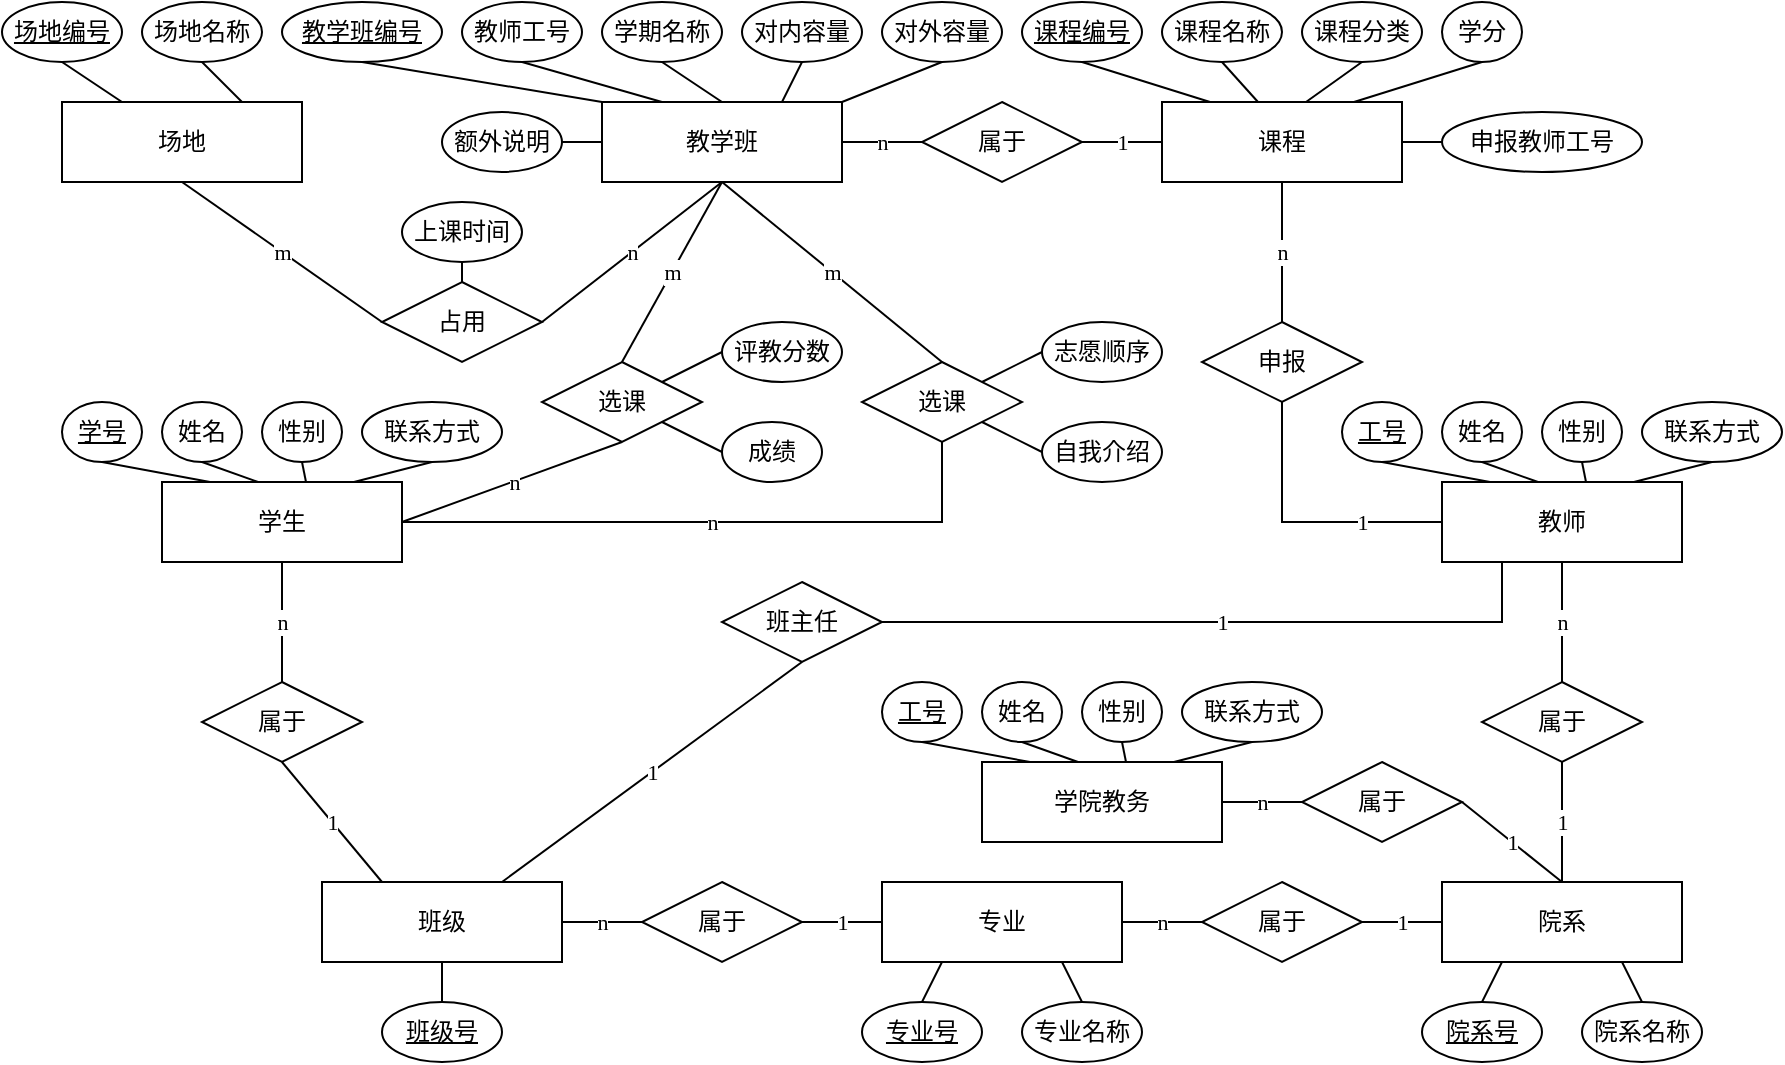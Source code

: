<mxfile version="24.7.17">
  <diagram id="R2lEEEUBdFMjLlhIrx00" name="Page-1">
    <mxGraphModel dx="1493" dy="1030" grid="1" gridSize="10" guides="1" tooltips="1" connect="1" arrows="1" fold="1" page="1" pageScale="1" pageWidth="1169" pageHeight="827" math="0" shadow="0" extFonts="Permanent Marker^https://fonts.googleapis.com/css?family=Permanent+Marker">
      <root>
        <mxCell id="0" />
        <mxCell id="1" parent="0" />
        <mxCell id="3BoCwt5KpNZVM9zIBBHS-1" value="学生" style="rounded=0;whiteSpace=wrap;html=1;fontFamily=宋体-简;" parent="1" vertex="1">
          <mxGeometry x="120" y="280" width="120" height="40" as="geometry" />
        </mxCell>
        <mxCell id="3BoCwt5KpNZVM9zIBBHS-3" value="学号" style="ellipse;whiteSpace=wrap;html=1;fontStyle=4;fontFamily=宋体-简;" parent="1" vertex="1">
          <mxGeometry x="70" y="240" width="40" height="30" as="geometry" />
        </mxCell>
        <mxCell id="3BoCwt5KpNZVM9zIBBHS-5" value="姓名" style="ellipse;whiteSpace=wrap;html=1;fontFamily=宋体-简;" parent="1" vertex="1">
          <mxGeometry x="120" y="240" width="40" height="30" as="geometry" />
        </mxCell>
        <mxCell id="3BoCwt5KpNZVM9zIBBHS-7" value="性别" style="ellipse;whiteSpace=wrap;html=1;fontFamily=宋体-简;" parent="1" vertex="1">
          <mxGeometry x="170" y="240" width="40" height="30" as="geometry" />
        </mxCell>
        <mxCell id="3BoCwt5KpNZVM9zIBBHS-8" value="" style="endArrow=none;html=1;rounded=0;entryX=0.5;entryY=1;entryDx=0;entryDy=0;exitX=0.2;exitY=0;exitDx=0;exitDy=0;exitPerimeter=0;fontFamily=宋体-简;" parent="1" source="3BoCwt5KpNZVM9zIBBHS-1" target="3BoCwt5KpNZVM9zIBBHS-3" edge="1">
          <mxGeometry width="50" height="50" relative="1" as="geometry">
            <mxPoint x="214" y="318.39" as="sourcePoint" />
            <mxPoint x="264" y="268.39" as="targetPoint" />
          </mxGeometry>
        </mxCell>
        <mxCell id="3BoCwt5KpNZVM9zIBBHS-10" value="" style="endArrow=none;html=1;rounded=0;entryX=0.5;entryY=1;entryDx=0;entryDy=0;exitX=0.4;exitY=0;exitDx=0;exitDy=0;exitPerimeter=0;fontFamily=宋体-简;" parent="1" source="3BoCwt5KpNZVM9zIBBHS-1" target="3BoCwt5KpNZVM9zIBBHS-5" edge="1">
          <mxGeometry width="50" height="50" relative="1" as="geometry">
            <mxPoint x="184" y="318.39" as="sourcePoint" />
            <mxPoint x="234" y="268.39" as="targetPoint" />
          </mxGeometry>
        </mxCell>
        <mxCell id="3BoCwt5KpNZVM9zIBBHS-11" value="" style="endArrow=none;html=1;rounded=0;entryX=0.5;entryY=1;entryDx=0;entryDy=0;exitX=0.6;exitY=0;exitDx=0;exitDy=0;exitPerimeter=0;fontFamily=宋体-简;" parent="1" source="3BoCwt5KpNZVM9zIBBHS-1" target="3BoCwt5KpNZVM9zIBBHS-7" edge="1">
          <mxGeometry width="50" height="50" relative="1" as="geometry">
            <mxPoint x="214" y="318.39" as="sourcePoint" />
            <mxPoint x="264" y="268.39" as="targetPoint" />
          </mxGeometry>
        </mxCell>
        <mxCell id="3BoCwt5KpNZVM9zIBBHS-12" value="联系方式" style="ellipse;whiteSpace=wrap;html=1;fontFamily=宋体-简;" parent="1" vertex="1">
          <mxGeometry x="220" y="240" width="70" height="30" as="geometry" />
        </mxCell>
        <mxCell id="3BoCwt5KpNZVM9zIBBHS-13" value="" style="endArrow=none;html=1;rounded=0;entryX=0.5;entryY=1;entryDx=0;entryDy=0;exitX=0.8;exitY=0;exitDx=0;exitDy=0;exitPerimeter=0;fontFamily=宋体-简;" parent="1" source="3BoCwt5KpNZVM9zIBBHS-1" target="3BoCwt5KpNZVM9zIBBHS-12" edge="1">
          <mxGeometry width="50" height="50" relative="1" as="geometry">
            <mxPoint x="214" y="318.39" as="sourcePoint" />
            <mxPoint x="264" y="268.39" as="targetPoint" />
          </mxGeometry>
        </mxCell>
        <mxCell id="3BoCwt5KpNZVM9zIBBHS-14" value="班级" style="rounded=0;whiteSpace=wrap;html=1;fontFamily=宋体-简;" parent="1" vertex="1">
          <mxGeometry x="200" y="480" width="120" height="40" as="geometry" />
        </mxCell>
        <mxCell id="3BoCwt5KpNZVM9zIBBHS-15" value="院系" style="rounded=0;whiteSpace=wrap;html=1;fontFamily=宋体-简;" parent="1" vertex="1">
          <mxGeometry x="760" y="480" width="120" height="40" as="geometry" />
        </mxCell>
        <mxCell id="3BoCwt5KpNZVM9zIBBHS-16" value="专业" style="rounded=0;whiteSpace=wrap;html=1;fontFamily=宋体-简;" parent="1" vertex="1">
          <mxGeometry x="480" y="480" width="120" height="40" as="geometry" />
        </mxCell>
        <mxCell id="3BoCwt5KpNZVM9zIBBHS-17" value="属于" style="rhombus;whiteSpace=wrap;html=1;fontFamily=宋体-简;" parent="1" vertex="1">
          <mxGeometry x="640" y="480" width="80" height="40" as="geometry" />
        </mxCell>
        <mxCell id="3BoCwt5KpNZVM9zIBBHS-19" value="" style="endArrow=none;html=1;rounded=0;entryX=0;entryY=0.5;entryDx=0;entryDy=0;exitX=1;exitY=0.5;exitDx=0;exitDy=0;fontFamily=宋体-简;" parent="1" source="3BoCwt5KpNZVM9zIBBHS-16" target="3BoCwt5KpNZVM9zIBBHS-17" edge="1">
          <mxGeometry width="50" height="50" relative="1" as="geometry">
            <mxPoint x="694" y="562" as="sourcePoint" />
            <mxPoint x="704" y="622" as="targetPoint" />
          </mxGeometry>
        </mxCell>
        <mxCell id="3BoCwt5KpNZVM9zIBBHS-22" value="n" style="edgeLabel;html=1;align=center;verticalAlign=middle;resizable=0;points=[];fontFamily=宋体-简;" parent="3BoCwt5KpNZVM9zIBBHS-19" vertex="1" connectable="0">
          <mxGeometry relative="1" as="geometry">
            <mxPoint as="offset" />
          </mxGeometry>
        </mxCell>
        <mxCell id="3BoCwt5KpNZVM9zIBBHS-20" value="" style="endArrow=none;html=1;rounded=0;entryX=0;entryY=0.5;entryDx=0;entryDy=0;fontFamily=宋体-简;exitX=1;exitY=0.5;exitDx=0;exitDy=0;" parent="1" source="3BoCwt5KpNZVM9zIBBHS-17" target="3BoCwt5KpNZVM9zIBBHS-15" edge="1">
          <mxGeometry width="50" height="50" relative="1" as="geometry">
            <mxPoint x="724" y="500" as="sourcePoint" />
            <mxPoint x="654" y="508" as="targetPoint" />
          </mxGeometry>
        </mxCell>
        <mxCell id="3BoCwt5KpNZVM9zIBBHS-21" value="1" style="edgeLabel;html=1;align=center;verticalAlign=middle;resizable=0;points=[];fontFamily=宋体-简;" parent="3BoCwt5KpNZVM9zIBBHS-20" vertex="1" connectable="0">
          <mxGeometry relative="1" as="geometry">
            <mxPoint as="offset" />
          </mxGeometry>
        </mxCell>
        <mxCell id="3BoCwt5KpNZVM9zIBBHS-23" value="属于" style="rhombus;whiteSpace=wrap;html=1;fontFamily=宋体-简;" parent="1" vertex="1">
          <mxGeometry x="360" y="480" width="80" height="40" as="geometry" />
        </mxCell>
        <mxCell id="3BoCwt5KpNZVM9zIBBHS-25" value="" style="endArrow=none;html=1;rounded=0;entryX=1;entryY=0.5;entryDx=0;entryDy=0;exitX=0;exitY=0.5;exitDx=0;exitDy=0;fontFamily=宋体-简;" parent="1" source="3BoCwt5KpNZVM9zIBBHS-23" target="3BoCwt5KpNZVM9zIBBHS-14" edge="1">
          <mxGeometry width="50" height="50" relative="1" as="geometry">
            <mxPoint x="394" y="630" as="sourcePoint" />
            <mxPoint x="444" y="580" as="targetPoint" />
          </mxGeometry>
        </mxCell>
        <mxCell id="3BoCwt5KpNZVM9zIBBHS-26" value="n" style="edgeLabel;html=1;align=center;verticalAlign=middle;resizable=0;points=[];fontFamily=宋体-简;" parent="3BoCwt5KpNZVM9zIBBHS-25" vertex="1" connectable="0">
          <mxGeometry relative="1" as="geometry">
            <mxPoint as="offset" />
          </mxGeometry>
        </mxCell>
        <mxCell id="3BoCwt5KpNZVM9zIBBHS-27" value="" style="endArrow=none;html=1;rounded=0;exitX=1;exitY=0.5;exitDx=0;exitDy=0;entryX=0;entryY=0.5;entryDx=0;entryDy=0;fontFamily=宋体-简;" parent="1" source="3BoCwt5KpNZVM9zIBBHS-23" target="3BoCwt5KpNZVM9zIBBHS-16" edge="1">
          <mxGeometry width="50" height="50" relative="1" as="geometry">
            <mxPoint x="604" y="610" as="sourcePoint" />
            <mxPoint x="654" y="560" as="targetPoint" />
          </mxGeometry>
        </mxCell>
        <mxCell id="3BoCwt5KpNZVM9zIBBHS-28" value="1" style="edgeLabel;html=1;align=center;verticalAlign=middle;resizable=0;points=[];fontFamily=宋体-简;" parent="3BoCwt5KpNZVM9zIBBHS-27" vertex="1" connectable="0">
          <mxGeometry relative="1" as="geometry">
            <mxPoint as="offset" />
          </mxGeometry>
        </mxCell>
        <mxCell id="3BoCwt5KpNZVM9zIBBHS-30" value="班级号" style="ellipse;whiteSpace=wrap;html=1;fontStyle=4;fontFamily=宋体-简;" parent="1" vertex="1">
          <mxGeometry x="230" y="540" width="60" height="30" as="geometry" />
        </mxCell>
        <mxCell id="3BoCwt5KpNZVM9zIBBHS-38" value="" style="endArrow=none;html=1;rounded=0;entryX=0.5;entryY=1;entryDx=0;entryDy=0;exitX=0.5;exitY=0;exitDx=0;exitDy=0;fontFamily=宋体-简;" parent="1" source="3BoCwt5KpNZVM9zIBBHS-30" target="3BoCwt5KpNZVM9zIBBHS-14" edge="1">
          <mxGeometry width="50" height="50" relative="1" as="geometry">
            <mxPoint x="414" y="510" as="sourcePoint" />
            <mxPoint x="464" y="460" as="targetPoint" />
          </mxGeometry>
        </mxCell>
        <mxCell id="3BoCwt5KpNZVM9zIBBHS-39" value="专业名称" style="ellipse;whiteSpace=wrap;html=1;fontFamily=宋体-简;" parent="1" vertex="1">
          <mxGeometry x="550" y="540" width="60" height="30" as="geometry" />
        </mxCell>
        <mxCell id="3BoCwt5KpNZVM9zIBBHS-40" value="" style="endArrow=none;html=1;rounded=0;entryX=0.75;entryY=1;entryDx=0;entryDy=0;exitX=0.5;exitY=0;exitDx=0;exitDy=0;fontFamily=宋体-简;" parent="1" source="3BoCwt5KpNZVM9zIBBHS-39" target="3BoCwt5KpNZVM9zIBBHS-16" edge="1">
          <mxGeometry width="50" height="50" relative="1" as="geometry">
            <mxPoint x="274" y="550" as="sourcePoint" />
            <mxPoint x="274" y="530" as="targetPoint" />
          </mxGeometry>
        </mxCell>
        <mxCell id="3BoCwt5KpNZVM9zIBBHS-41" value="专业号" style="ellipse;whiteSpace=wrap;html=1;fontStyle=4;fontFamily=宋体-简;" parent="1" vertex="1">
          <mxGeometry x="470" y="540" width="60" height="30" as="geometry" />
        </mxCell>
        <mxCell id="3BoCwt5KpNZVM9zIBBHS-42" value="" style="endArrow=none;html=1;rounded=0;entryX=0.25;entryY=1;entryDx=0;entryDy=0;exitX=0.5;exitY=0;exitDx=0;exitDy=0;fontFamily=宋体-简;" parent="1" source="3BoCwt5KpNZVM9zIBBHS-41" target="3BoCwt5KpNZVM9zIBBHS-16" edge="1">
          <mxGeometry width="50" height="50" relative="1" as="geometry">
            <mxPoint x="584" y="550" as="sourcePoint" />
            <mxPoint x="584" y="530" as="targetPoint" />
          </mxGeometry>
        </mxCell>
        <mxCell id="3BoCwt5KpNZVM9zIBBHS-43" value="院系名称" style="ellipse;whiteSpace=wrap;html=1;fontFamily=宋体-简;" parent="1" vertex="1">
          <mxGeometry x="830" y="540" width="60" height="30" as="geometry" />
        </mxCell>
        <mxCell id="3BoCwt5KpNZVM9zIBBHS-44" value="" style="endArrow=none;html=1;rounded=0;exitX=0.5;exitY=0;exitDx=0;exitDy=0;entryX=0.75;entryY=1;entryDx=0;entryDy=0;fontFamily=宋体-简;" parent="1" source="3BoCwt5KpNZVM9zIBBHS-43" target="3BoCwt5KpNZVM9zIBBHS-15" edge="1">
          <mxGeometry width="50" height="50" relative="1" as="geometry">
            <mxPoint x="554" y="550" as="sourcePoint" />
            <mxPoint x="854" y="520" as="targetPoint" />
          </mxGeometry>
        </mxCell>
        <mxCell id="3BoCwt5KpNZVM9zIBBHS-45" value="院系号" style="ellipse;whiteSpace=wrap;html=1;fontStyle=4;fontFamily=宋体-简;" parent="1" vertex="1">
          <mxGeometry x="750" y="540" width="60" height="30" as="geometry" />
        </mxCell>
        <mxCell id="3BoCwt5KpNZVM9zIBBHS-46" value="" style="endArrow=none;html=1;rounded=0;exitX=0.5;exitY=0;exitDx=0;exitDy=0;entryX=0.25;entryY=1;entryDx=0;entryDy=0;fontFamily=宋体-简;" parent="1" source="3BoCwt5KpNZVM9zIBBHS-45" target="3BoCwt5KpNZVM9zIBBHS-15" edge="1">
          <mxGeometry width="50" height="50" relative="1" as="geometry">
            <mxPoint x="864" y="550" as="sourcePoint" />
            <mxPoint x="804" y="530" as="targetPoint" />
          </mxGeometry>
        </mxCell>
        <mxCell id="3BoCwt5KpNZVM9zIBBHS-47" value="属于" style="rhombus;whiteSpace=wrap;html=1;fontFamily=宋体-简;" parent="1" vertex="1">
          <mxGeometry x="140" y="380" width="80" height="40" as="geometry" />
        </mxCell>
        <mxCell id="3BoCwt5KpNZVM9zIBBHS-48" value="" style="endArrow=none;html=1;rounded=0;exitX=0.5;exitY=1;exitDx=0;exitDy=0;entryX=0.25;entryY=0;entryDx=0;entryDy=0;fontFamily=宋体-简;" parent="1" source="3BoCwt5KpNZVM9zIBBHS-47" target="3BoCwt5KpNZVM9zIBBHS-14" edge="1">
          <mxGeometry width="50" height="50" relative="1" as="geometry">
            <mxPoint x="354" y="430.72" as="sourcePoint" />
            <mxPoint x="394" y="430.72" as="targetPoint" />
          </mxGeometry>
        </mxCell>
        <mxCell id="3BoCwt5KpNZVM9zIBBHS-49" value="1" style="edgeLabel;html=1;align=center;verticalAlign=middle;resizable=0;points=[];fontFamily=宋体-简;" parent="3BoCwt5KpNZVM9zIBBHS-48" vertex="1" connectable="0">
          <mxGeometry relative="1" as="geometry">
            <mxPoint as="offset" />
          </mxGeometry>
        </mxCell>
        <mxCell id="3BoCwt5KpNZVM9zIBBHS-50" value="" style="endArrow=none;html=1;rounded=0;entryX=0.5;entryY=1;entryDx=0;entryDy=0;exitX=0.5;exitY=0;exitDx=0;exitDy=0;fontFamily=宋体-简;" parent="1" source="3BoCwt5KpNZVM9zIBBHS-47" target="3BoCwt5KpNZVM9zIBBHS-1" edge="1">
          <mxGeometry width="50" height="50" relative="1" as="geometry">
            <mxPoint x="294" y="470" as="sourcePoint" />
            <mxPoint x="254" y="470" as="targetPoint" />
          </mxGeometry>
        </mxCell>
        <mxCell id="3BoCwt5KpNZVM9zIBBHS-51" value="n" style="edgeLabel;html=1;align=center;verticalAlign=middle;resizable=0;points=[];fontFamily=宋体-简;" parent="3BoCwt5KpNZVM9zIBBHS-50" vertex="1" connectable="0">
          <mxGeometry relative="1" as="geometry">
            <mxPoint as="offset" />
          </mxGeometry>
        </mxCell>
        <mxCell id="3BoCwt5KpNZVM9zIBBHS-62" value="教师" style="rounded=0;whiteSpace=wrap;html=1;fontFamily=宋体-简;" parent="1" vertex="1">
          <mxGeometry x="760" y="280" width="120" height="40" as="geometry" />
        </mxCell>
        <mxCell id="3BoCwt5KpNZVM9zIBBHS-68" value="工号" style="ellipse;whiteSpace=wrap;html=1;fontStyle=4;fontFamily=宋体-简;" parent="1" vertex="1">
          <mxGeometry x="710" y="240" width="40" height="30" as="geometry" />
        </mxCell>
        <mxCell id="3BoCwt5KpNZVM9zIBBHS-69" value="姓名" style="ellipse;whiteSpace=wrap;html=1;fontFamily=宋体-简;" parent="1" vertex="1">
          <mxGeometry x="760" y="240" width="40" height="30" as="geometry" />
        </mxCell>
        <mxCell id="3BoCwt5KpNZVM9zIBBHS-70" value="性别" style="ellipse;whiteSpace=wrap;html=1;fontFamily=宋体-简;" parent="1" vertex="1">
          <mxGeometry x="810" y="240" width="40" height="30" as="geometry" />
        </mxCell>
        <mxCell id="3BoCwt5KpNZVM9zIBBHS-71" value="" style="endArrow=none;html=1;rounded=0;entryX=0.5;entryY=1;entryDx=0;entryDy=0;exitX=0.2;exitY=0;exitDx=0;exitDy=0;exitPerimeter=0;fontFamily=宋体-简;" parent="1" source="3BoCwt5KpNZVM9zIBBHS-62" target="3BoCwt5KpNZVM9zIBBHS-68" edge="1">
          <mxGeometry width="50" height="50" relative="1" as="geometry">
            <mxPoint x="788" y="276.39" as="sourcePoint" />
            <mxPoint x="904" y="266.39" as="targetPoint" />
          </mxGeometry>
        </mxCell>
        <mxCell id="3BoCwt5KpNZVM9zIBBHS-72" value="" style="endArrow=none;html=1;rounded=0;entryX=0.5;entryY=1;entryDx=0;entryDy=0;exitX=0.4;exitY=0;exitDx=0;exitDy=0;exitPerimeter=0;fontFamily=宋体-简;" parent="1" source="3BoCwt5KpNZVM9zIBBHS-62" target="3BoCwt5KpNZVM9zIBBHS-69" edge="1">
          <mxGeometry width="50" height="50" relative="1" as="geometry">
            <mxPoint x="812" y="276.39" as="sourcePoint" />
            <mxPoint x="874" y="266.39" as="targetPoint" />
          </mxGeometry>
        </mxCell>
        <mxCell id="3BoCwt5KpNZVM9zIBBHS-73" value="" style="endArrow=none;html=1;rounded=0;entryX=0.5;entryY=1;entryDx=0;entryDy=0;exitX=0.6;exitY=0;exitDx=0;exitDy=0;exitPerimeter=0;fontFamily=宋体-简;" parent="1" source="3BoCwt5KpNZVM9zIBBHS-62" target="3BoCwt5KpNZVM9zIBBHS-70" edge="1">
          <mxGeometry width="50" height="50" relative="1" as="geometry">
            <mxPoint x="836" y="276.39" as="sourcePoint" />
            <mxPoint x="904" y="266.39" as="targetPoint" />
          </mxGeometry>
        </mxCell>
        <mxCell id="3BoCwt5KpNZVM9zIBBHS-74" value="联系方式" style="ellipse;whiteSpace=wrap;html=1;fontFamily=宋体-简;" parent="1" vertex="1">
          <mxGeometry x="860" y="240" width="70" height="30" as="geometry" />
        </mxCell>
        <mxCell id="3BoCwt5KpNZVM9zIBBHS-75" value="" style="endArrow=none;html=1;rounded=0;entryX=0.5;entryY=1;entryDx=0;entryDy=0;exitX=0.8;exitY=0;exitDx=0;exitDy=0;exitPerimeter=0;fontFamily=宋体-简;" parent="1" source="3BoCwt5KpNZVM9zIBBHS-62" target="3BoCwt5KpNZVM9zIBBHS-74" edge="1">
          <mxGeometry width="50" height="50" relative="1" as="geometry">
            <mxPoint x="860" y="276.39" as="sourcePoint" />
            <mxPoint x="904" y="266.39" as="targetPoint" />
          </mxGeometry>
        </mxCell>
        <mxCell id="3BoCwt5KpNZVM9zIBBHS-76" value="属于" style="rhombus;whiteSpace=wrap;html=1;fontFamily=宋体-简;" parent="1" vertex="1">
          <mxGeometry x="780" y="380" width="80" height="40" as="geometry" />
        </mxCell>
        <mxCell id="3BoCwt5KpNZVM9zIBBHS-77" value="" style="endArrow=none;html=1;rounded=0;entryX=0.5;entryY=1;entryDx=0;entryDy=0;exitX=0.5;exitY=0;exitDx=0;exitDy=0;fontFamily=宋体-简;" parent="1" source="3BoCwt5KpNZVM9zIBBHS-76" target="3BoCwt5KpNZVM9zIBBHS-62" edge="1">
          <mxGeometry width="50" height="50" relative="1" as="geometry">
            <mxPoint x="474" y="380" as="sourcePoint" />
            <mxPoint x="274" y="350" as="targetPoint" />
          </mxGeometry>
        </mxCell>
        <mxCell id="3BoCwt5KpNZVM9zIBBHS-78" value="n" style="edgeLabel;html=1;align=center;verticalAlign=middle;resizable=0;points=[];fontFamily=宋体-简;" parent="3BoCwt5KpNZVM9zIBBHS-77" vertex="1" connectable="0">
          <mxGeometry relative="1" as="geometry">
            <mxPoint as="offset" />
          </mxGeometry>
        </mxCell>
        <mxCell id="3BoCwt5KpNZVM9zIBBHS-79" value="" style="endArrow=none;html=1;rounded=0;exitX=0.5;exitY=1;exitDx=0;exitDy=0;entryX=0.5;entryY=0;entryDx=0;entryDy=0;fontFamily=宋体-简;" parent="1" source="3BoCwt5KpNZVM9zIBBHS-76" target="3BoCwt5KpNZVM9zIBBHS-15" edge="1">
          <mxGeometry width="50" height="50" relative="1" as="geometry">
            <mxPoint x="474" y="440.02" as="sourcePoint" />
            <mxPoint x="804" y="470.02" as="targetPoint" />
          </mxGeometry>
        </mxCell>
        <mxCell id="3BoCwt5KpNZVM9zIBBHS-80" value="1" style="edgeLabel;html=1;align=center;verticalAlign=middle;resizable=0;points=[];fontFamily=宋体-简;" parent="3BoCwt5KpNZVM9zIBBHS-79" vertex="1" connectable="0">
          <mxGeometry relative="1" as="geometry">
            <mxPoint as="offset" />
          </mxGeometry>
        </mxCell>
        <mxCell id="3BoCwt5KpNZVM9zIBBHS-81" value="班主任" style="rhombus;whiteSpace=wrap;html=1;fontFamily=宋体-简;" parent="1" vertex="1">
          <mxGeometry x="400" y="330" width="80" height="40" as="geometry" />
        </mxCell>
        <mxCell id="3BoCwt5KpNZVM9zIBBHS-82" value="" style="endArrow=none;html=1;rounded=0;exitX=0.25;exitY=1;exitDx=0;exitDy=0;entryX=1;entryY=0.5;entryDx=0;entryDy=0;fontFamily=宋体-简;" parent="1" source="3BoCwt5KpNZVM9zIBBHS-62" target="3BoCwt5KpNZVM9zIBBHS-81" edge="1">
          <mxGeometry width="50" height="50" relative="1" as="geometry">
            <mxPoint x="474" y="420" as="sourcePoint" />
            <mxPoint x="804" y="450" as="targetPoint" />
            <Array as="points">
              <mxPoint x="790" y="350" />
            </Array>
          </mxGeometry>
        </mxCell>
        <mxCell id="3BoCwt5KpNZVM9zIBBHS-83" value="1" style="edgeLabel;html=1;align=center;verticalAlign=middle;resizable=0;points=[];fontFamily=宋体-简;" parent="3BoCwt5KpNZVM9zIBBHS-82" vertex="1" connectable="0">
          <mxGeometry relative="1" as="geometry">
            <mxPoint as="offset" />
          </mxGeometry>
        </mxCell>
        <mxCell id="3BoCwt5KpNZVM9zIBBHS-84" value="" style="endArrow=none;html=1;rounded=0;exitX=0.5;exitY=1;exitDx=0;exitDy=0;fontFamily=宋体-简;entryX=0.75;entryY=0;entryDx=0;entryDy=0;" parent="1" source="3BoCwt5KpNZVM9zIBBHS-81" target="3BoCwt5KpNZVM9zIBBHS-14" edge="1">
          <mxGeometry width="50" height="50" relative="1" as="geometry">
            <mxPoint x="774" y="350" as="sourcePoint" />
            <mxPoint x="320" y="480" as="targetPoint" />
          </mxGeometry>
        </mxCell>
        <mxCell id="3BoCwt5KpNZVM9zIBBHS-85" value="1" style="edgeLabel;html=1;align=center;verticalAlign=middle;resizable=0;points=[];fontFamily=宋体-简;" parent="3BoCwt5KpNZVM9zIBBHS-84" vertex="1" connectable="0">
          <mxGeometry relative="1" as="geometry">
            <mxPoint as="offset" />
          </mxGeometry>
        </mxCell>
        <mxCell id="3BoCwt5KpNZVM9zIBBHS-103" value="课程" style="rounded=0;whiteSpace=wrap;html=1;fontFamily=宋体-简;" parent="1" vertex="1">
          <mxGeometry x="620" y="90" width="120" height="40" as="geometry" />
        </mxCell>
        <mxCell id="3BoCwt5KpNZVM9zIBBHS-104" value="课程名称" style="ellipse;whiteSpace=wrap;html=1;fontFamily=宋体-简;" parent="1" vertex="1">
          <mxGeometry x="620" y="40" width="60" height="30" as="geometry" />
        </mxCell>
        <mxCell id="3BoCwt5KpNZVM9zIBBHS-110" value="学分" style="ellipse;whiteSpace=wrap;html=1;fontFamily=宋体-简;" parent="1" vertex="1">
          <mxGeometry x="760" y="40" width="40" height="30" as="geometry" />
        </mxCell>
        <mxCell id="3BoCwt5KpNZVM9zIBBHS-112" value="课程编号" style="ellipse;whiteSpace=wrap;html=1;fontStyle=4;fontFamily=宋体-简;" parent="1" vertex="1">
          <mxGeometry x="550" y="40" width="60" height="30" as="geometry" />
        </mxCell>
        <mxCell id="3BoCwt5KpNZVM9zIBBHS-113" value="课程分类" style="ellipse;whiteSpace=wrap;html=1;fontFamily=宋体-简;" parent="1" vertex="1">
          <mxGeometry x="690" y="40" width="60" height="30" as="geometry" />
        </mxCell>
        <mxCell id="3BoCwt5KpNZVM9zIBBHS-116" value="" style="endArrow=none;html=1;rounded=0;entryX=0.5;entryY=1;entryDx=0;entryDy=0;exitX=0.2;exitY=0;exitDx=0;exitDy=0;exitPerimeter=0;fontFamily=宋体-简;" parent="1" source="3BoCwt5KpNZVM9zIBBHS-103" target="3BoCwt5KpNZVM9zIBBHS-112" edge="1">
          <mxGeometry width="50" height="50" relative="1" as="geometry">
            <mxPoint x="648" y="90" as="sourcePoint" />
            <mxPoint x="594" y="80" as="targetPoint" />
          </mxGeometry>
        </mxCell>
        <mxCell id="3BoCwt5KpNZVM9zIBBHS-117" value="" style="endArrow=none;html=1;rounded=0;entryX=0.5;entryY=1;entryDx=0;entryDy=0;exitX=0.4;exitY=0;exitDx=0;exitDy=0;exitPerimeter=0;fontFamily=宋体-简;" parent="1" source="3BoCwt5KpNZVM9zIBBHS-103" target="3BoCwt5KpNZVM9zIBBHS-104" edge="1">
          <mxGeometry width="50" height="50" relative="1" as="geometry">
            <mxPoint x="716" y="95" as="sourcePoint" />
            <mxPoint x="652" y="75" as="targetPoint" />
          </mxGeometry>
        </mxCell>
        <mxCell id="3BoCwt5KpNZVM9zIBBHS-118" value="" style="endArrow=none;html=1;rounded=0;entryX=0.5;entryY=1;entryDx=0;entryDy=0;exitX=0.6;exitY=0;exitDx=0;exitDy=0;exitPerimeter=0;fontFamily=宋体-简;" parent="1" source="3BoCwt5KpNZVM9zIBBHS-103" target="3BoCwt5KpNZVM9zIBBHS-113" edge="1">
          <mxGeometry width="50" height="50" relative="1" as="geometry">
            <mxPoint x="678" y="100" as="sourcePoint" />
            <mxPoint x="664" y="80" as="targetPoint" />
          </mxGeometry>
        </mxCell>
        <mxCell id="3BoCwt5KpNZVM9zIBBHS-119" value="" style="endArrow=none;html=1;rounded=0;entryX=0.5;entryY=1;entryDx=0;entryDy=0;exitX=0.8;exitY=0;exitDx=0;exitDy=0;exitPerimeter=0;fontFamily=宋体-简;" parent="1" source="3BoCwt5KpNZVM9zIBBHS-103" target="3BoCwt5KpNZVM9zIBBHS-110" edge="1">
          <mxGeometry width="50" height="50" relative="1" as="geometry">
            <mxPoint x="702" y="100" as="sourcePoint" />
            <mxPoint x="734" y="80" as="targetPoint" />
          </mxGeometry>
        </mxCell>
        <mxCell id="3BoCwt5KpNZVM9zIBBHS-120" value="申报" style="rhombus;whiteSpace=wrap;html=1;fontFamily=宋体-简;" parent="1" vertex="1">
          <mxGeometry x="640" y="200" width="80" height="40" as="geometry" />
        </mxCell>
        <mxCell id="3BoCwt5KpNZVM9zIBBHS-121" value="" style="endArrow=none;html=1;rounded=0;entryX=0.5;entryY=1;entryDx=0;entryDy=0;exitX=0.5;exitY=0;exitDx=0;exitDy=0;fontFamily=宋体-简;" parent="1" source="3BoCwt5KpNZVM9zIBBHS-120" target="3BoCwt5KpNZVM9zIBBHS-103" edge="1">
          <mxGeometry width="50" height="50" relative="1" as="geometry">
            <mxPoint x="684" y="169" as="sourcePoint" />
            <mxPoint x="734" y="170" as="targetPoint" />
          </mxGeometry>
        </mxCell>
        <mxCell id="3BoCwt5KpNZVM9zIBBHS-124" value="n" style="edgeLabel;html=1;align=center;verticalAlign=middle;resizable=0;points=[];fontFamily=宋体-简;" parent="3BoCwt5KpNZVM9zIBBHS-121" vertex="1" connectable="0">
          <mxGeometry relative="1" as="geometry">
            <mxPoint as="offset" />
          </mxGeometry>
        </mxCell>
        <mxCell id="3BoCwt5KpNZVM9zIBBHS-122" value="" style="endArrow=none;html=1;rounded=0;entryX=0.5;entryY=1;entryDx=0;entryDy=0;exitX=0;exitY=0.5;exitDx=0;exitDy=0;fontFamily=宋体-简;" parent="1" source="3BoCwt5KpNZVM9zIBBHS-62" target="3BoCwt5KpNZVM9zIBBHS-120" edge="1">
          <mxGeometry width="50" height="50" relative="1" as="geometry">
            <mxPoint x="694" y="209" as="sourcePoint" />
            <mxPoint x="694" y="170" as="targetPoint" />
            <Array as="points">
              <mxPoint x="680" y="300" />
            </Array>
          </mxGeometry>
        </mxCell>
        <mxCell id="3BoCwt5KpNZVM9zIBBHS-125" value="1" style="edgeLabel;html=1;align=center;verticalAlign=middle;resizable=0;points=[];fontFamily=宋体-简;" parent="3BoCwt5KpNZVM9zIBBHS-122" vertex="1" connectable="0">
          <mxGeometry relative="1" as="geometry">
            <mxPoint x="30" as="offset" />
          </mxGeometry>
        </mxCell>
        <mxCell id="3BoCwt5KpNZVM9zIBBHS-126" value="教学班" style="rounded=0;whiteSpace=wrap;html=1;fontFamily=宋体-简;" parent="1" vertex="1">
          <mxGeometry x="340" y="90" width="120" height="40" as="geometry" />
        </mxCell>
        <mxCell id="3BoCwt5KpNZVM9zIBBHS-127" value="属于" style="rhombus;whiteSpace=wrap;html=1;fontFamily=宋体-简;" parent="1" vertex="1">
          <mxGeometry x="500" y="90" width="80" height="40" as="geometry" />
        </mxCell>
        <mxCell id="3BoCwt5KpNZVM9zIBBHS-128" value="" style="endArrow=none;html=1;rounded=0;exitX=1;exitY=0.5;exitDx=0;exitDy=0;entryX=0;entryY=0.5;entryDx=0;entryDy=0;fontFamily=宋体-简;" parent="1" source="3BoCwt5KpNZVM9zIBBHS-127" target="3BoCwt5KpNZVM9zIBBHS-103" edge="1">
          <mxGeometry width="50" height="50" relative="1" as="geometry">
            <mxPoint x="584" y="110" as="sourcePoint" />
            <mxPoint x="604" y="120" as="targetPoint" />
          </mxGeometry>
        </mxCell>
        <mxCell id="3BoCwt5KpNZVM9zIBBHS-129" value="1" style="edgeLabel;html=1;align=center;verticalAlign=middle;resizable=0;points=[];fontFamily=宋体-简;" parent="3BoCwt5KpNZVM9zIBBHS-128" vertex="1" connectable="0">
          <mxGeometry relative="1" as="geometry">
            <mxPoint as="offset" />
          </mxGeometry>
        </mxCell>
        <mxCell id="9R8SngfWk_mVwCr1KFd2-1" value="" style="endArrow=none;html=1;rounded=0;exitX=0;exitY=0.5;exitDx=0;exitDy=0;entryX=1;entryY=0.5;entryDx=0;entryDy=0;fontFamily=宋体-简;" parent="1" source="3BoCwt5KpNZVM9zIBBHS-127" target="3BoCwt5KpNZVM9zIBBHS-126" edge="1">
          <mxGeometry width="50" height="50" relative="1" as="geometry">
            <mxPoint x="504" y="109.76" as="sourcePoint" />
            <mxPoint x="474" y="130" as="targetPoint" />
          </mxGeometry>
        </mxCell>
        <mxCell id="9R8SngfWk_mVwCr1KFd2-2" value="n" style="edgeLabel;html=1;align=center;verticalAlign=middle;resizable=0;points=[];fontFamily=宋体-简;" parent="9R8SngfWk_mVwCr1KFd2-1" vertex="1" connectable="0">
          <mxGeometry relative="1" as="geometry">
            <mxPoint as="offset" />
          </mxGeometry>
        </mxCell>
        <mxCell id="9R8SngfWk_mVwCr1KFd2-3" value="教师工号" style="ellipse;whiteSpace=wrap;html=1;fontFamily=宋体-简;" parent="1" vertex="1">
          <mxGeometry x="270" y="40" width="60" height="30" as="geometry" />
        </mxCell>
        <mxCell id="9R8SngfWk_mVwCr1KFd2-5" value="教学班编号" style="ellipse;whiteSpace=wrap;html=1;fontStyle=4;fontFamily=宋体-简;" parent="1" vertex="1">
          <mxGeometry x="180" y="40" width="80" height="30" as="geometry" />
        </mxCell>
        <mxCell id="9R8SngfWk_mVwCr1KFd2-6" value="学期名称" style="ellipse;whiteSpace=wrap;html=1;fontFamily=宋体-简;" parent="1" vertex="1">
          <mxGeometry x="340" y="40" width="60" height="30" as="geometry" />
        </mxCell>
        <mxCell id="9R8SngfWk_mVwCr1KFd2-7" value="申报教师工号" style="ellipse;whiteSpace=wrap;html=1;fontFamily=宋体-简;" parent="1" vertex="1">
          <mxGeometry x="760" y="95" width="100" height="30" as="geometry" />
        </mxCell>
        <mxCell id="9R8SngfWk_mVwCr1KFd2-8" value="" style="endArrow=none;html=1;rounded=0;exitX=1;exitY=0.5;exitDx=0;exitDy=0;entryX=0;entryY=0.5;entryDx=0;entryDy=0;fontFamily=宋体-简;" parent="1" source="3BoCwt5KpNZVM9zIBBHS-103" target="9R8SngfWk_mVwCr1KFd2-7" edge="1">
          <mxGeometry width="50" height="50" relative="1" as="geometry">
            <mxPoint x="764" y="180" as="sourcePoint" />
            <mxPoint x="814" y="130" as="targetPoint" />
          </mxGeometry>
        </mxCell>
        <mxCell id="9R8SngfWk_mVwCr1KFd2-10" value="属于" style="rhombus;whiteSpace=wrap;html=1;fontFamily=宋体-简;" parent="1" vertex="1">
          <mxGeometry x="690" y="420" width="80" height="40" as="geometry" />
        </mxCell>
        <mxCell id="9R8SngfWk_mVwCr1KFd2-13" value="" style="endArrow=none;html=1;rounded=0;entryX=0.5;entryY=0;entryDx=0;entryDy=0;exitX=1;exitY=0.5;exitDx=0;exitDy=0;fontFamily=宋体-简;" parent="1" source="9R8SngfWk_mVwCr1KFd2-10" target="3BoCwt5KpNZVM9zIBBHS-15" edge="1">
          <mxGeometry width="50" height="50" relative="1" as="geometry">
            <mxPoint x="1004" y="460" as="sourcePoint" />
            <mxPoint x="1044" y="460" as="targetPoint" />
          </mxGeometry>
        </mxCell>
        <mxCell id="9R8SngfWk_mVwCr1KFd2-14" value="1" style="edgeLabel;html=1;align=center;verticalAlign=middle;resizable=0;points=[];fontFamily=宋体-简;" parent="9R8SngfWk_mVwCr1KFd2-13" vertex="1" connectable="0">
          <mxGeometry relative="1" as="geometry">
            <mxPoint as="offset" />
          </mxGeometry>
        </mxCell>
        <mxCell id="9R8SngfWk_mVwCr1KFd2-23" value="对内容量" style="ellipse;whiteSpace=wrap;html=1;fontFamily=宋体-简;" parent="1" vertex="1">
          <mxGeometry x="410" y="40" width="60" height="30" as="geometry" />
        </mxCell>
        <mxCell id="9R8SngfWk_mVwCr1KFd2-24" value="对外容量" style="ellipse;whiteSpace=wrap;html=1;fontFamily=宋体-简;" parent="1" vertex="1">
          <mxGeometry x="480" y="40" width="60" height="30" as="geometry" />
        </mxCell>
        <mxCell id="9R8SngfWk_mVwCr1KFd2-25" value="额外说明" style="ellipse;whiteSpace=wrap;html=1;fontFamily=宋体-简;" parent="1" vertex="1">
          <mxGeometry x="260" y="95" width="60" height="30" as="geometry" />
        </mxCell>
        <mxCell id="9R8SngfWk_mVwCr1KFd2-28" value="" style="endArrow=none;html=1;rounded=0;exitX=1;exitY=0.5;exitDx=0;exitDy=0;entryX=0;entryY=0.5;entryDx=0;entryDy=0;fontFamily=宋体-简;" parent="1" source="9R8SngfWk_mVwCr1KFd2-25" target="3BoCwt5KpNZVM9zIBBHS-126" edge="1">
          <mxGeometry width="50" height="50" relative="1" as="geometry">
            <mxPoint x="344" y="210" as="sourcePoint" />
            <mxPoint x="394" y="160" as="targetPoint" />
          </mxGeometry>
        </mxCell>
        <mxCell id="9R8SngfWk_mVwCr1KFd2-29" value="" style="endArrow=none;html=1;rounded=0;exitX=0.5;exitY=1;exitDx=0;exitDy=0;entryX=0;entryY=0;entryDx=0;entryDy=0;fontFamily=宋体-简;" parent="1" source="9R8SngfWk_mVwCr1KFd2-5" target="3BoCwt5KpNZVM9zIBBHS-126" edge="1">
          <mxGeometry width="50" height="50" relative="1" as="geometry">
            <mxPoint x="324" y="170" as="sourcePoint" />
            <mxPoint x="374" y="120" as="targetPoint" />
          </mxGeometry>
        </mxCell>
        <mxCell id="9R8SngfWk_mVwCr1KFd2-30" value="" style="endArrow=none;html=1;rounded=0;exitX=0.5;exitY=1;exitDx=0;exitDy=0;entryX=0.25;entryY=0;entryDx=0;entryDy=0;fontFamily=宋体-简;" parent="1" source="9R8SngfWk_mVwCr1KFd2-3" target="3BoCwt5KpNZVM9zIBBHS-126" edge="1">
          <mxGeometry width="50" height="50" relative="1" as="geometry">
            <mxPoint x="234" y="80" as="sourcePoint" />
            <mxPoint x="366" y="99" as="targetPoint" />
          </mxGeometry>
        </mxCell>
        <mxCell id="9R8SngfWk_mVwCr1KFd2-31" value="" style="endArrow=none;html=1;rounded=0;exitX=0.5;exitY=1;exitDx=0;exitDy=0;entryX=0.5;entryY=0;entryDx=0;entryDy=0;fontFamily=宋体-简;" parent="1" source="9R8SngfWk_mVwCr1KFd2-6" target="3BoCwt5KpNZVM9zIBBHS-126" edge="1">
          <mxGeometry width="50" height="50" relative="1" as="geometry">
            <mxPoint x="244" y="90" as="sourcePoint" />
            <mxPoint x="376" y="109" as="targetPoint" />
          </mxGeometry>
        </mxCell>
        <mxCell id="9R8SngfWk_mVwCr1KFd2-32" value="" style="endArrow=none;html=1;rounded=0;exitX=0.5;exitY=1;exitDx=0;exitDy=0;entryX=0.75;entryY=0;entryDx=0;entryDy=0;fontFamily=宋体-简;" parent="1" source="9R8SngfWk_mVwCr1KFd2-23" target="3BoCwt5KpNZVM9zIBBHS-126" edge="1">
          <mxGeometry width="50" height="50" relative="1" as="geometry">
            <mxPoint x="254" y="100" as="sourcePoint" />
            <mxPoint x="386" y="119" as="targetPoint" />
          </mxGeometry>
        </mxCell>
        <mxCell id="9R8SngfWk_mVwCr1KFd2-33" value="" style="endArrow=none;html=1;rounded=0;exitX=0.5;exitY=1;exitDx=0;exitDy=0;entryX=1;entryY=0;entryDx=0;entryDy=0;fontFamily=宋体-简;" parent="1" source="9R8SngfWk_mVwCr1KFd2-24" target="3BoCwt5KpNZVM9zIBBHS-126" edge="1">
          <mxGeometry width="50" height="50" relative="1" as="geometry">
            <mxPoint x="264" y="110" as="sourcePoint" />
            <mxPoint x="396" y="129" as="targetPoint" />
          </mxGeometry>
        </mxCell>
        <mxCell id="9R8SngfWk_mVwCr1KFd2-34" value="场地" style="rounded=0;whiteSpace=wrap;html=1;fontFamily=宋体-简;" parent="1" vertex="1">
          <mxGeometry x="70" y="90" width="120" height="40" as="geometry" />
        </mxCell>
        <mxCell id="9R8SngfWk_mVwCr1KFd2-37" value="场地名称" style="ellipse;whiteSpace=wrap;html=1;fontFamily=宋体-简;" parent="1" vertex="1">
          <mxGeometry x="110" y="40" width="60" height="30" as="geometry" />
        </mxCell>
        <mxCell id="9R8SngfWk_mVwCr1KFd2-38" value="" style="endArrow=none;html=1;rounded=0;exitX=0.5;exitY=1;exitDx=0;exitDy=0;entryX=0.75;entryY=0;entryDx=0;entryDy=0;fontFamily=宋体-简;" parent="1" source="9R8SngfWk_mVwCr1KFd2-37" target="9R8SngfWk_mVwCr1KFd2-34" edge="1">
          <mxGeometry width="50" height="50" relative="1" as="geometry">
            <mxPoint x="164" y="220" as="sourcePoint" />
            <mxPoint x="214" y="170" as="targetPoint" />
          </mxGeometry>
        </mxCell>
        <mxCell id="9R8SngfWk_mVwCr1KFd2-39" value="占用" style="rhombus;whiteSpace=wrap;html=1;fontFamily=宋体-简;" parent="1" vertex="1">
          <mxGeometry x="230" y="180" width="80" height="40" as="geometry" />
        </mxCell>
        <mxCell id="9R8SngfWk_mVwCr1KFd2-40" value="" style="endArrow=none;html=1;rounded=0;exitX=0.5;exitY=1;exitDx=0;exitDy=0;entryX=0;entryY=0.5;entryDx=0;entryDy=0;fontFamily=宋体-简;" parent="1" source="9R8SngfWk_mVwCr1KFd2-34" target="9R8SngfWk_mVwCr1KFd2-39" edge="1">
          <mxGeometry width="50" height="50" relative="1" as="geometry">
            <mxPoint x="114" y="200" as="sourcePoint" />
            <mxPoint x="164" y="150" as="targetPoint" />
          </mxGeometry>
        </mxCell>
        <mxCell id="9R8SngfWk_mVwCr1KFd2-48" value="m" style="edgeLabel;html=1;align=center;verticalAlign=middle;resizable=0;points=[];fontFamily=宋体-简;" parent="9R8SngfWk_mVwCr1KFd2-40" vertex="1" connectable="0">
          <mxGeometry relative="1" as="geometry">
            <mxPoint as="offset" />
          </mxGeometry>
        </mxCell>
        <mxCell id="9R8SngfWk_mVwCr1KFd2-41" value="n" style="endArrow=none;html=1;rounded=0;entryX=1;entryY=0.5;entryDx=0;entryDy=0;fontFamily=宋体-简;exitX=0.5;exitY=1;exitDx=0;exitDy=0;" parent="1" target="9R8SngfWk_mVwCr1KFd2-39" edge="1" source="3BoCwt5KpNZVM9zIBBHS-126">
          <mxGeometry width="50" height="50" relative="1" as="geometry">
            <mxPoint x="404" y="130" as="sourcePoint" />
            <mxPoint x="214" y="180" as="targetPoint" />
          </mxGeometry>
        </mxCell>
        <mxCell id="9R8SngfWk_mVwCr1KFd2-42" value="上课时间" style="ellipse;whiteSpace=wrap;html=1;fontFamily=宋体-简;" parent="1" vertex="1">
          <mxGeometry x="240" y="140" width="60" height="30" as="geometry" />
        </mxCell>
        <mxCell id="9R8SngfWk_mVwCr1KFd2-43" value="" style="endArrow=none;html=1;rounded=0;exitX=0.5;exitY=1;exitDx=0;exitDy=0;entryX=0.5;entryY=0;entryDx=0;entryDy=0;fontFamily=宋体-简;" parent="1" source="9R8SngfWk_mVwCr1KFd2-42" target="9R8SngfWk_mVwCr1KFd2-39" edge="1">
          <mxGeometry width="50" height="50" relative="1" as="geometry">
            <mxPoint x="394" y="210" as="sourcePoint" />
            <mxPoint x="444" y="160" as="targetPoint" />
          </mxGeometry>
        </mxCell>
        <mxCell id="9R8SngfWk_mVwCr1KFd2-45" value="选课" style="rhombus;whiteSpace=wrap;html=1;fontFamily=宋体-简;" parent="1" vertex="1">
          <mxGeometry x="310" y="220" width="80" height="40" as="geometry" />
        </mxCell>
        <mxCell id="9R8SngfWk_mVwCr1KFd2-47" value="成绩" style="ellipse;whiteSpace=wrap;html=1;fontFamily=宋体-简;" parent="1" vertex="1">
          <mxGeometry x="400" y="250" width="50" height="30" as="geometry" />
        </mxCell>
        <mxCell id="9R8SngfWk_mVwCr1KFd2-49" value="" style="endArrow=none;html=1;rounded=0;exitX=1;exitY=0.5;exitDx=0;exitDy=0;entryX=0.5;entryY=1;entryDx=0;entryDy=0;fontFamily=宋体-简;" parent="1" source="3BoCwt5KpNZVM9zIBBHS-1" target="9R8SngfWk_mVwCr1KFd2-45" edge="1">
          <mxGeometry width="50" height="50" relative="1" as="geometry">
            <mxPoint x="284" y="300" as="sourcePoint" />
            <mxPoint x="334" y="250" as="targetPoint" />
          </mxGeometry>
        </mxCell>
        <mxCell id="9R8SngfWk_mVwCr1KFd2-52" value="n" style="edgeLabel;html=1;align=center;verticalAlign=middle;resizable=0;points=[];fontFamily=宋体-简;" parent="9R8SngfWk_mVwCr1KFd2-49" vertex="1" connectable="0">
          <mxGeometry relative="1" as="geometry">
            <mxPoint x="1" as="offset" />
          </mxGeometry>
        </mxCell>
        <mxCell id="9R8SngfWk_mVwCr1KFd2-53" value="" style="endArrow=none;html=1;rounded=0;exitX=0.5;exitY=1;exitDx=0;exitDy=0;entryX=0.5;entryY=0;entryDx=0;entryDy=0;fontFamily=宋体-简;" parent="1" source="3BoCwt5KpNZVM9zIBBHS-126" target="9R8SngfWk_mVwCr1KFd2-45" edge="1">
          <mxGeometry width="50" height="50" relative="1" as="geometry">
            <mxPoint x="444" y="200" as="sourcePoint" />
            <mxPoint x="494" y="150" as="targetPoint" />
          </mxGeometry>
        </mxCell>
        <mxCell id="9R8SngfWk_mVwCr1KFd2-55" value="m" style="edgeLabel;html=1;align=center;verticalAlign=middle;resizable=0;points=[];fontFamily=宋体-简;" parent="9R8SngfWk_mVwCr1KFd2-53" vertex="1" connectable="0">
          <mxGeometry relative="1" as="geometry">
            <mxPoint as="offset" />
          </mxGeometry>
        </mxCell>
        <mxCell id="9R8SngfWk_mVwCr1KFd2-56" value="" style="endArrow=none;html=1;rounded=0;exitX=1;exitY=1;exitDx=0;exitDy=0;entryX=0;entryY=0.5;entryDx=0;entryDy=0;fontFamily=宋体-简;" parent="1" source="9R8SngfWk_mVwCr1KFd2-45" target="9R8SngfWk_mVwCr1KFd2-47" edge="1">
          <mxGeometry width="50" height="50" relative="1" as="geometry">
            <mxPoint x="464" y="330" as="sourcePoint" />
            <mxPoint x="514" y="280" as="targetPoint" />
          </mxGeometry>
        </mxCell>
        <mxCell id="9R8SngfWk_mVwCr1KFd2-57" value="评教分数" style="ellipse;whiteSpace=wrap;html=1;fontFamily=宋体-简;" parent="1" vertex="1">
          <mxGeometry x="400" y="200" width="60" height="30" as="geometry" />
        </mxCell>
        <mxCell id="9R8SngfWk_mVwCr1KFd2-59" value="" style="endArrow=none;html=1;rounded=0;exitX=1;exitY=0;exitDx=0;exitDy=0;entryX=0;entryY=0.5;entryDx=0;entryDy=0;fontFamily=宋体-简;" parent="1" source="9R8SngfWk_mVwCr1KFd2-45" target="9R8SngfWk_mVwCr1KFd2-57" edge="1">
          <mxGeometry width="50" height="50" relative="1" as="geometry">
            <mxPoint x="384" y="260" as="sourcePoint" />
            <mxPoint x="414" y="277" as="targetPoint" />
          </mxGeometry>
        </mxCell>
        <mxCell id="9R8SngfWk_mVwCr1KFd2-60" value="选课" style="rhombus;whiteSpace=wrap;html=1;fontFamily=宋体-简;" parent="1" vertex="1">
          <mxGeometry x="470" y="220" width="80" height="40" as="geometry" />
        </mxCell>
        <mxCell id="9R8SngfWk_mVwCr1KFd2-61" value="" style="endArrow=none;html=1;rounded=0;exitX=1;exitY=0.5;exitDx=0;exitDy=0;entryX=0.5;entryY=1;entryDx=0;entryDy=0;fontFamily=宋体-简;" parent="1" source="3BoCwt5KpNZVM9zIBBHS-1" target="9R8SngfWk_mVwCr1KFd2-60" edge="1">
          <mxGeometry width="50" height="50" relative="1" as="geometry">
            <mxPoint x="254" y="310" as="sourcePoint" />
            <mxPoint x="364" y="270" as="targetPoint" />
            <Array as="points">
              <mxPoint x="510" y="300" />
            </Array>
          </mxGeometry>
        </mxCell>
        <mxCell id="9R8SngfWk_mVwCr1KFd2-64" value="n" style="edgeLabel;html=1;align=center;verticalAlign=middle;resizable=0;points=[];fontFamily=宋体-简;" parent="9R8SngfWk_mVwCr1KFd2-61" vertex="1" connectable="0">
          <mxGeometry relative="1" as="geometry">
            <mxPoint as="offset" />
          </mxGeometry>
        </mxCell>
        <mxCell id="9R8SngfWk_mVwCr1KFd2-65" value="" style="endArrow=none;html=1;rounded=0;exitX=0.5;exitY=1;exitDx=0;exitDy=0;entryX=0.5;entryY=0;entryDx=0;entryDy=0;fontFamily=宋体-简;" parent="1" source="3BoCwt5KpNZVM9zIBBHS-126" target="9R8SngfWk_mVwCr1KFd2-60" edge="1">
          <mxGeometry width="50" height="50" relative="1" as="geometry">
            <mxPoint x="414" y="140" as="sourcePoint" />
            <mxPoint x="364" y="230" as="targetPoint" />
          </mxGeometry>
        </mxCell>
        <mxCell id="9R8SngfWk_mVwCr1KFd2-66" value="m" style="edgeLabel;html=1;align=center;verticalAlign=middle;resizable=0;points=[];fontFamily=宋体-简;" parent="9R8SngfWk_mVwCr1KFd2-65" vertex="1" connectable="0">
          <mxGeometry relative="1" as="geometry">
            <mxPoint as="offset" />
          </mxGeometry>
        </mxCell>
        <mxCell id="9R8SngfWk_mVwCr1KFd2-67" value="自我介绍" style="ellipse;whiteSpace=wrap;html=1;fontFamily=宋体-简;" parent="1" vertex="1">
          <mxGeometry x="560" y="250" width="60" height="30" as="geometry" />
        </mxCell>
        <mxCell id="9R8SngfWk_mVwCr1KFd2-68" value="" style="endArrow=none;html=1;rounded=0;exitX=1;exitY=1;exitDx=0;exitDy=0;entryX=0;entryY=0.5;entryDx=0;entryDy=0;fontFamily=宋体-简;" parent="1" source="9R8SngfWk_mVwCr1KFd2-60" target="9R8SngfWk_mVwCr1KFd2-67" edge="1">
          <mxGeometry width="50" height="50" relative="1" as="geometry">
            <mxPoint x="544" y="252" as="sourcePoint" />
            <mxPoint x="684" y="282" as="targetPoint" />
          </mxGeometry>
        </mxCell>
        <mxCell id="9R8SngfWk_mVwCr1KFd2-69" value="志愿顺序" style="ellipse;whiteSpace=wrap;html=1;fontFamily=宋体-简;" parent="1" vertex="1">
          <mxGeometry x="560" y="200" width="60" height="30" as="geometry" />
        </mxCell>
        <mxCell id="9R8SngfWk_mVwCr1KFd2-70" value="" style="endArrow=none;html=1;rounded=0;exitX=1;exitY=0;exitDx=0;exitDy=0;entryX=0;entryY=0.5;entryDx=0;entryDy=0;fontFamily=宋体-简;" parent="1" source="9R8SngfWk_mVwCr1KFd2-60" target="9R8SngfWk_mVwCr1KFd2-69" edge="1">
          <mxGeometry width="50" height="50" relative="1" as="geometry">
            <mxPoint x="544" y="232" as="sourcePoint" />
            <mxPoint x="584" y="279" as="targetPoint" />
          </mxGeometry>
        </mxCell>
        <mxCell id="9R8SngfWk_mVwCr1KFd2-82" value="学院教务" style="rounded=0;whiteSpace=wrap;html=1;fontFamily=宋体-简;" parent="1" vertex="1">
          <mxGeometry x="530" y="420" width="120" height="40" as="geometry" />
        </mxCell>
        <mxCell id="9R8SngfWk_mVwCr1KFd2-85" value="工号" style="ellipse;whiteSpace=wrap;html=1;fontStyle=4;fontFamily=宋体-简;" parent="1" vertex="1">
          <mxGeometry x="480" y="380" width="40" height="30" as="geometry" />
        </mxCell>
        <mxCell id="9R8SngfWk_mVwCr1KFd2-86" value="姓名" style="ellipse;whiteSpace=wrap;html=1;fontFamily=宋体-简;" parent="1" vertex="1">
          <mxGeometry x="530" y="380" width="40" height="30" as="geometry" />
        </mxCell>
        <mxCell id="9R8SngfWk_mVwCr1KFd2-87" value="性别" style="ellipse;whiteSpace=wrap;html=1;fontFamily=宋体-简;" parent="1" vertex="1">
          <mxGeometry x="580" y="380" width="40" height="30" as="geometry" />
        </mxCell>
        <mxCell id="9R8SngfWk_mVwCr1KFd2-88" value="" style="endArrow=none;html=1;rounded=0;entryX=0.5;entryY=1;entryDx=0;entryDy=0;exitX=0.2;exitY=0;exitDx=0;exitDy=0;exitPerimeter=0;fontFamily=宋体-简;" parent="1" source="9R8SngfWk_mVwCr1KFd2-82" target="9R8SngfWk_mVwCr1KFd2-85" edge="1">
          <mxGeometry width="50" height="50" relative="1" as="geometry">
            <mxPoint x="558" y="420.02" as="sourcePoint" />
            <mxPoint x="674" y="406.41" as="targetPoint" />
          </mxGeometry>
        </mxCell>
        <mxCell id="9R8SngfWk_mVwCr1KFd2-89" value="" style="endArrow=none;html=1;rounded=0;entryX=0.5;entryY=1;entryDx=0;entryDy=0;exitX=0.4;exitY=0;exitDx=0;exitDy=0;exitPerimeter=0;fontFamily=宋体-简;" parent="1" source="9R8SngfWk_mVwCr1KFd2-82" target="9R8SngfWk_mVwCr1KFd2-86" edge="1">
          <mxGeometry width="50" height="50" relative="1" as="geometry">
            <mxPoint x="582" y="420.02" as="sourcePoint" />
            <mxPoint x="644" y="406.41" as="targetPoint" />
          </mxGeometry>
        </mxCell>
        <mxCell id="9R8SngfWk_mVwCr1KFd2-90" value="" style="endArrow=none;html=1;rounded=0;entryX=0.5;entryY=1;entryDx=0;entryDy=0;exitX=0.6;exitY=0;exitDx=0;exitDy=0;exitPerimeter=0;fontFamily=宋体-简;" parent="1" source="9R8SngfWk_mVwCr1KFd2-82" target="9R8SngfWk_mVwCr1KFd2-87" edge="1">
          <mxGeometry width="50" height="50" relative="1" as="geometry">
            <mxPoint x="606" y="420.02" as="sourcePoint" />
            <mxPoint x="674" y="406.41" as="targetPoint" />
          </mxGeometry>
        </mxCell>
        <mxCell id="9R8SngfWk_mVwCr1KFd2-91" value="联系方式" style="ellipse;whiteSpace=wrap;html=1;fontFamily=宋体-简;" parent="1" vertex="1">
          <mxGeometry x="630" y="380" width="70" height="30" as="geometry" />
        </mxCell>
        <mxCell id="9R8SngfWk_mVwCr1KFd2-92" value="" style="endArrow=none;html=1;rounded=0;entryX=0.5;entryY=1;entryDx=0;entryDy=0;exitX=0.8;exitY=0;exitDx=0;exitDy=0;exitPerimeter=0;fontFamily=宋体-简;" parent="1" source="9R8SngfWk_mVwCr1KFd2-82" target="9R8SngfWk_mVwCr1KFd2-91" edge="1">
          <mxGeometry width="50" height="50" relative="1" as="geometry">
            <mxPoint x="630" y="420.02" as="sourcePoint" />
            <mxPoint x="674" y="406.41" as="targetPoint" />
          </mxGeometry>
        </mxCell>
        <mxCell id="9R8SngfWk_mVwCr1KFd2-107" value="&lt;u&gt;场地编号&lt;/u&gt;" style="ellipse;whiteSpace=wrap;html=1;fontFamily=宋体-简;" parent="1" vertex="1">
          <mxGeometry x="40" y="40" width="60" height="30" as="geometry" />
        </mxCell>
        <mxCell id="9R8SngfWk_mVwCr1KFd2-108" value="" style="endArrow=none;html=1;rounded=0;exitX=0.5;exitY=1;exitDx=0;exitDy=0;entryX=0.25;entryY=0;entryDx=0;entryDy=0;fontFamily=宋体-简;" parent="1" source="9R8SngfWk_mVwCr1KFd2-107" target="9R8SngfWk_mVwCr1KFd2-34" edge="1">
          <mxGeometry width="50" height="50" relative="1" as="geometry">
            <mxPoint x="150" y="80" as="sourcePoint" />
            <mxPoint x="170" y="100" as="targetPoint" />
          </mxGeometry>
        </mxCell>
        <mxCell id="9R8SngfWk_mVwCr1KFd2-109" value="" style="endArrow=none;html=1;rounded=0;entryX=0;entryY=0.5;entryDx=0;entryDy=0;exitX=1;exitY=0.5;exitDx=0;exitDy=0;fontFamily=宋体-简;" parent="1" source="9R8SngfWk_mVwCr1KFd2-82" target="9R8SngfWk_mVwCr1KFd2-10" edge="1">
          <mxGeometry width="50" height="50" relative="1" as="geometry">
            <mxPoint x="580" y="510" as="sourcePoint" />
            <mxPoint x="620" y="510" as="targetPoint" />
          </mxGeometry>
        </mxCell>
        <mxCell id="9R8SngfWk_mVwCr1KFd2-110" value="n" style="edgeLabel;html=1;align=center;verticalAlign=middle;resizable=0;points=[];fontFamily=宋体-简;" parent="9R8SngfWk_mVwCr1KFd2-109" vertex="1" connectable="0">
          <mxGeometry relative="1" as="geometry">
            <mxPoint as="offset" />
          </mxGeometry>
        </mxCell>
      </root>
    </mxGraphModel>
  </diagram>
</mxfile>
